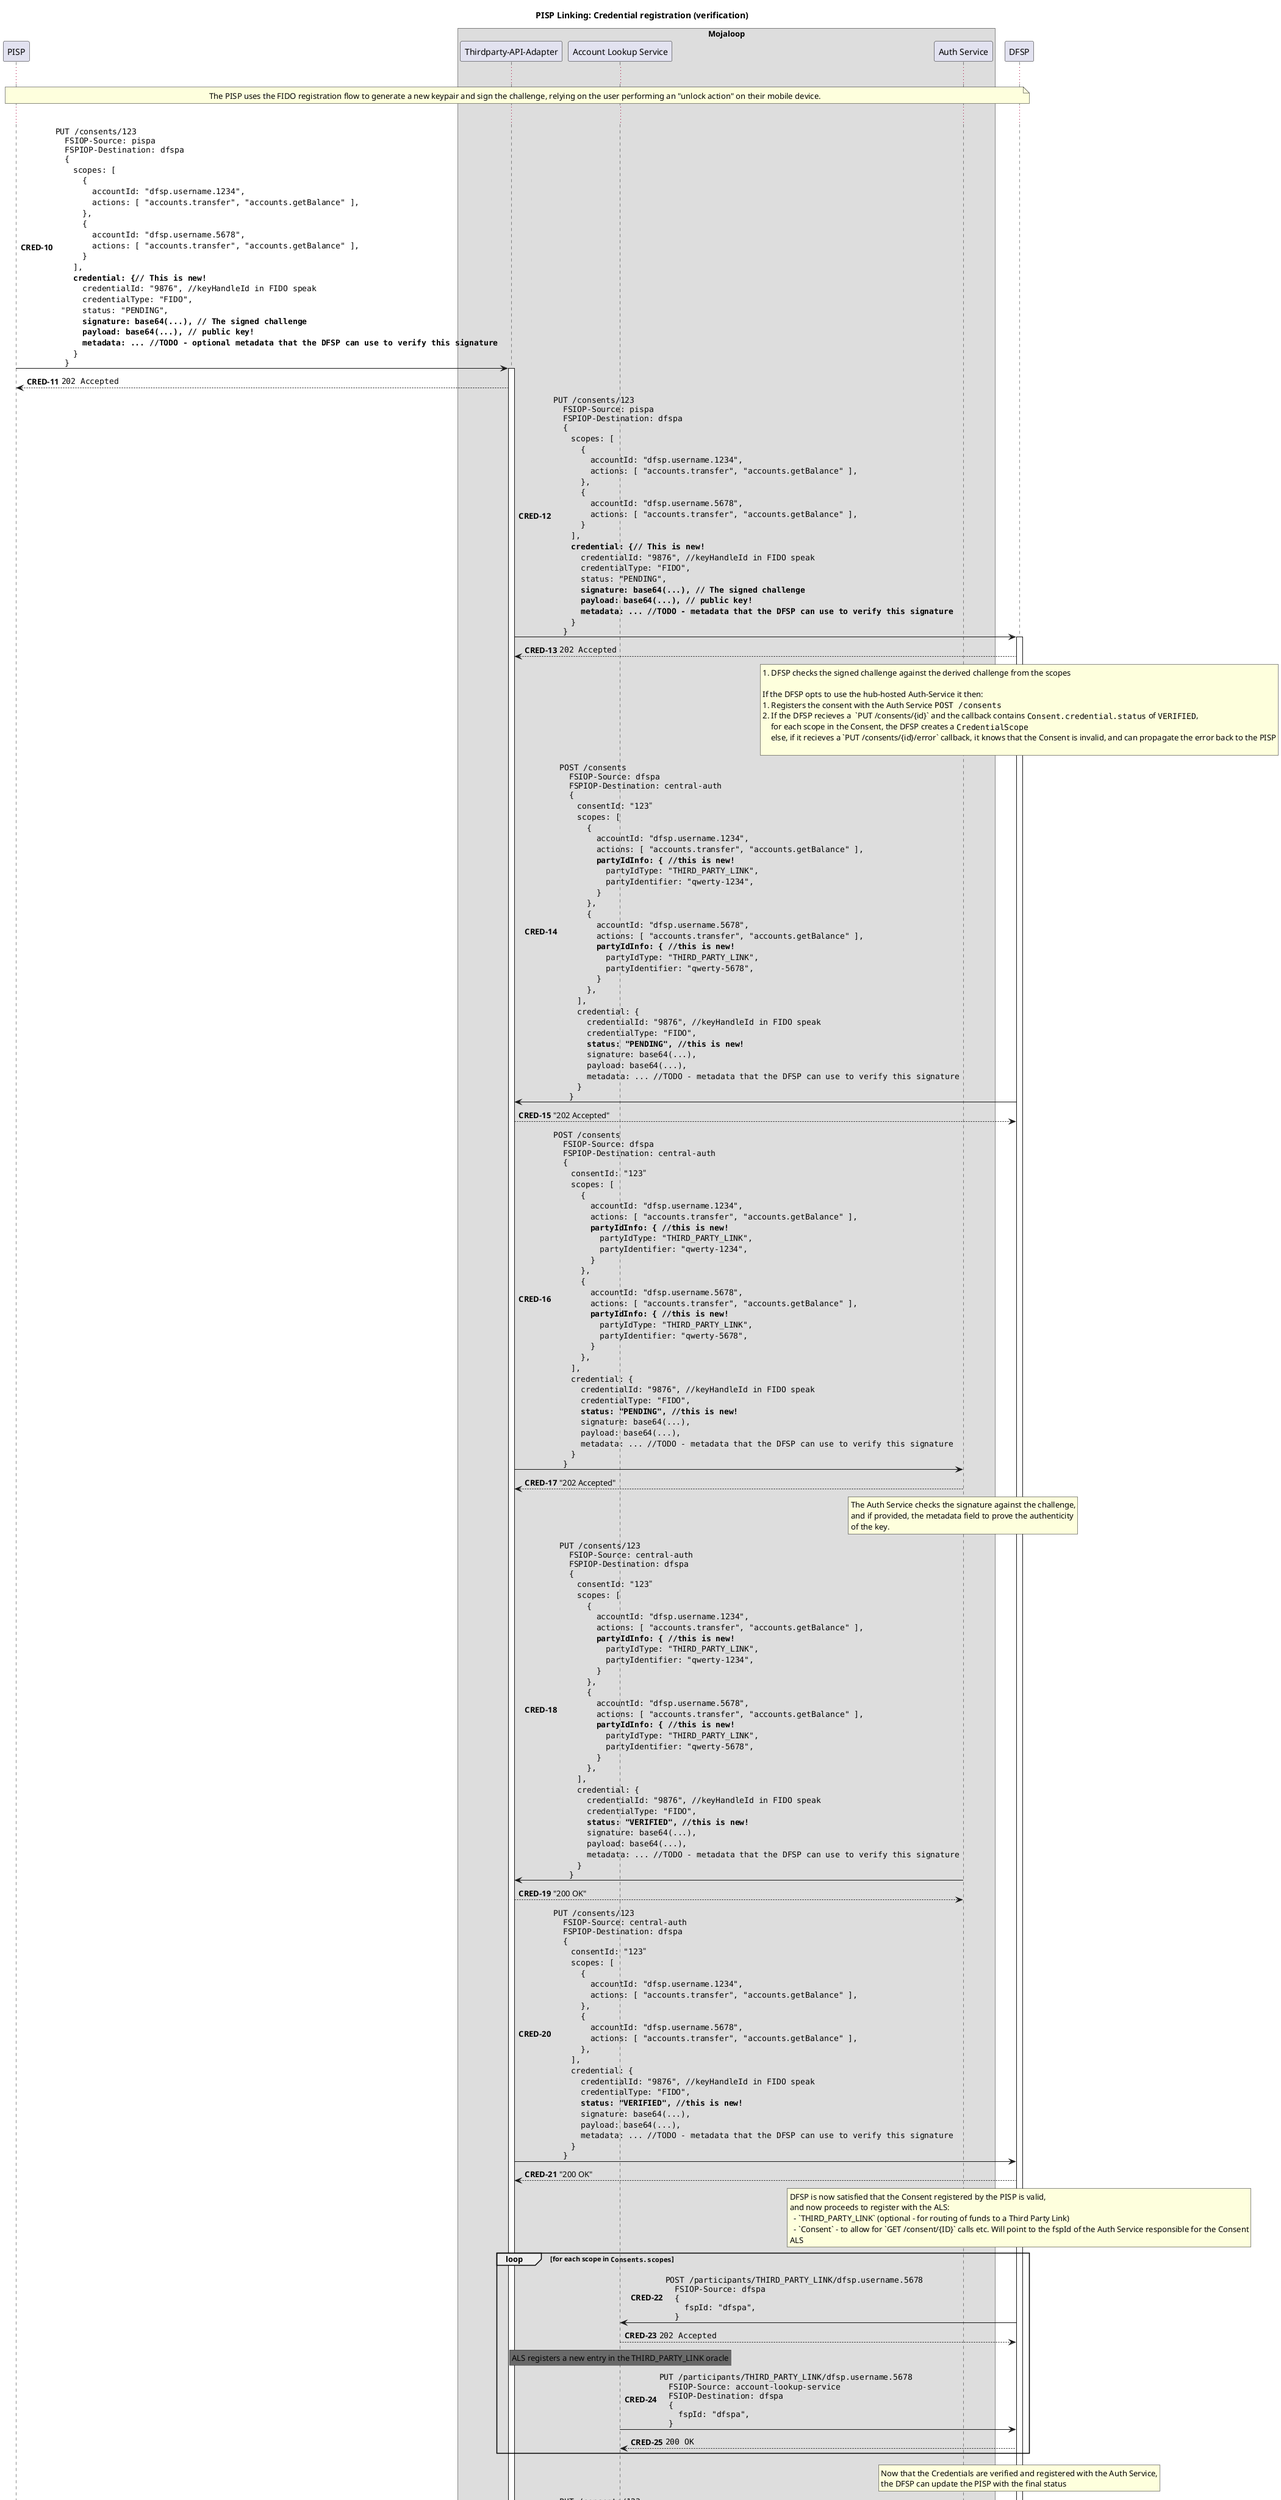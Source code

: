 @startuml

!pragma teoz true

title PISP Linking: Credential registration (verification)

participant "PISP" as PISP

box "Mojaloop"
    participant "Thirdparty-API-Adapter" as Switch
    participant "Account Lookup Service" as ALS
    participant "Auth Service" as Auth
end box

participant "DFSP" as DFSP

autonumber 10 "<b>CRED-#</b>"

...

note over PISP, DFSP
    The PISP uses the FIDO registration flow to generate a new keypair and sign the challenge, relying on the user performing an "unlock action" on their mobile device.
end note

...

PISP -> Switch ++: ""PUT /consents/123""\n\
""  FSIOP-Source: pispa""\n\
""  FSPIOP-Destination: dfspa""\n\
""  {""\n\
    ""  scopes: [""\n\
    ""    {""\n\
    ""      accountId: "dfsp.username.1234",""\n\
    ""      actions: [ "accounts.transfer", "accounts.getBalance" ],""\n\
    ""    },""\n\
    ""    {""\n\
    ""      accountId: "dfsp.username.5678",""\n\
    ""      actions: [ "accounts.transfer", "accounts.getBalance" ],""\n\
    ""    }""\n\
    ""  ],""\n\
    ""**  credential: {// This is new!**""\n\
    ""    credentialId: "9876", //keyHandleId in FIDO speak ""\n\
    ""    credentialType: "FIDO",""\n\
    ""    status: "PENDING",""\n\
    ""    **signature: base64(...), // The signed challenge**""\n\
    ""    **payload: base64(...), // public key!**""\n\
    ' Q3. Need to define this metadata better
    ""    **metadata: ... //TODO - optional metadata that the DFSP can use to verify this signature**""\n\
    ""  }""\n\
""  }""
Switch --> PISP: ""202 Accepted""
deactivate PISP


Switch -> DFSP ++: ""PUT /consents/123""\n\
""  FSIOP-Source: pispa""\n\
""  FSPIOP-Destination: dfspa""\n\
""  {""\n\
    ""  scopes: [""\n\
    ""    {""\n\
    ""      accountId: "dfsp.username.1234",""\n\
    ""      actions: [ "accounts.transfer", "accounts.getBalance" ],""\n\
    ""    },""\n\
    ""    {""\n\
    ""      accountId: "dfsp.username.5678",""\n\
    ""      actions: [ "accounts.transfer", "accounts.getBalance" ],""\n\
    ""    }""\n\
    ""  ],""\n\
    ""**  credential: {// This is new!**""\n\
    ""    credentialId: "9876", //keyHandleId in FIDO speak ""\n\
    ""    credentialType: "FIDO",""\n\
    ""    status: "PENDING",""\n\
    ""    **signature: base64(...), // The signed challenge**""\n\
    ""    **payload: base64(...), // public key!**""\n\
    ' Q3. Need to define this metadata better
    ""    **metadata: ... //TODO - metadata that the DFSP can use to verify this signature**""\n\
    ""  }""\n\
""  }""
DFSP --> Switch: ""202 Accepted""


rnote over DFSP
  1. DFSP checks the signed challenge against the derived challenge from the scopes

  If the DFSP opts to use the hub-hosted Auth-Service it then:
  1. Registers the consent with the Auth Service ""POST /consents""
  2. If the DFSP recieves a  `PUT /consents/{id}` and the callback contains ""Consent.credential.status"" of ""VERIFIED"",
      for each scope in the Consent, the DFSP creates a ""CredentialScope""
      else, if it recieves a `PUT /consents/{id}/error` callback, it knows that the Consent is invalid, and can propagate the error back to the PISP

end note


DFSP -> Switch: ""POST /consents"" \n\
""  FSIOP-Source: dfspa""\n\
""  FSPIOP-Destination: central-auth""\n\
""  {""\n\
    ""  consentId: "123"""\n\
    ""  scopes: [""\n\
    ""    {""\n\
    ""      accountId: "dfsp.username.1234",""\n\
    ""      actions: [ "accounts.transfer", "accounts.getBalance" ],""\n\
    ""      **partyIdInfo: { //this is new!** ""\n\
    ""        partyIdType: "THIRD_PARTY_LINK",""\n\
    ""        partyIdentifier: "qwerty-1234",""\n\
    ""      }""\n\
    ""    },""\n\
    ""    {""\n\
    ""      accountId: "dfsp.username.5678",""\n\
    ""      actions: [ "accounts.transfer", "accounts.getBalance" ],""\n\
    ""      **partyIdInfo: { //this is new!** ""\n\
    ""        partyIdType: "THIRD_PARTY_LINK",""\n\
    ""        partyIdentifier: "qwerty-5678",""\n\
    ""      }""\n\
    ""    },""\n\
    ""  ],""\n\
    ""  credential: {""\n\
    ""    credentialId: "9876", //keyHandleId in FIDO speak ""\n\
    ""    credentialType: "FIDO",""\n\
    ""    **status: "PENDING", //this is new!** ""\n\
    ""    signature: base64(...),""\n\
    ""    payload: base64(...),""\n\
    ' Q3. Need to define this metadata better
    ""    metadata: ... //TODO - metadata that the DFSP can use to verify this signature""\n\
    ""  }""\n\
""  }""

Switch --> DFSP: "202 Accepted"


Switch -> Auth: ""POST /consents"" \n\
""  FSIOP-Source: dfspa""\n\
""  FSPIOP-Destination: central-auth""\n\
""  {""\n\
    ""  consentId: "123"""\n\
    ""  scopes: [""\n\
    ""    {""\n\
    ""      accountId: "dfsp.username.1234",""\n\
    ""      actions: [ "accounts.transfer", "accounts.getBalance" ],""\n\
    ""      **partyIdInfo: { //this is new!** ""\n\
    ""        partyIdType: "THIRD_PARTY_LINK",""\n\
    ""        partyIdentifier: "qwerty-1234",""\n\
    ""      }""\n\
    ""    },""\n\
    ""    {""\n\
    ""      accountId: "dfsp.username.5678",""\n\
    ""      actions: [ "accounts.transfer", "accounts.getBalance" ],""\n\
    ""      **partyIdInfo: { //this is new!** ""\n\
    ""        partyIdType: "THIRD_PARTY_LINK",""\n\
    ""        partyIdentifier: "qwerty-5678",""\n\
    ""      }""\n\
    ""    },""\n\
    ""  ],""\n\
    ""  credential: {""\n\
    ""    credentialId: "9876", //keyHandleId in FIDO speak ""\n\
    ""    credentialType: "FIDO",""\n\
    ""    **status: "PENDING", //this is new!** ""\n\
    ""    signature: base64(...),""\n\
    ""    payload: base64(...),""\n\
    ' Q3. Need to define this metadata better
    ""    metadata: ... //TODO - metadata that the DFSP can use to verify this signature""\n\
    ""  }""\n\
""  }""

Auth --> Switch: "202 Accepted"


rnote over Auth
  The Auth Service checks the signature against the challenge,
  and if provided, the metadata field to prove the authenticity
  of the key.
end note


Auth -> Switch: ""PUT /consents/123"" \n\
""  FSIOP-Source: central-auth""\n\
""  FSPIOP-Destination: dfspa""\n\
""  {""\n\
    ""  consentId: "123"""\n\
    ""  scopes: [""\n\
    ""    {""\n\
    ""      accountId: "dfsp.username.1234",""\n\
    ""      actions: [ "accounts.transfer", "accounts.getBalance" ],""\n\
    ""      **partyIdInfo: { //this is new!** ""\n\
    ""        partyIdType: "THIRD_PARTY_LINK",""\n\
    ""        partyIdentifier: "qwerty-1234",""\n\
    ""      }""\n\
    ""    },""\n\
    ""    {""\n\
    ""      accountId: "dfsp.username.5678",""\n\
    ""      actions: [ "accounts.transfer", "accounts.getBalance" ],""\n\
    ""      **partyIdInfo: { //this is new!** ""\n\
    ""        partyIdType: "THIRD_PARTY_LINK",""\n\
    ""        partyIdentifier: "qwerty-5678",""\n\
    ""      }""\n\
    ""    },""\n\
    ""  ],""\n\
    ""  credential: {""\n\
    ""    credentialId: "9876", //keyHandleId in FIDO speak ""\n\
    ""    credentialType: "FIDO",""\n\
    ""    **status: "VERIFIED", //this is new!** ""\n\
    ""    signature: base64(...),""\n\
    ""    payload: base64(...),""\n\
    ' Q3. Need to define this metadata better
    ""    metadata: ... //TODO - metadata that the DFSP can use to verify this signature""\n\
    ""  }""\n\
""  }""

Switch --> Auth: "200 OK"

Switch -> DFSP: ""PUT /consents/123"" \n\
""  FSIOP-Source: central-auth""\n\
""  FSPIOP-Destination: dfspa""\n\
""  {""\n\
    ""  consentId: "123"""\n\
    ""  scopes: [""\n\
    ""    {""\n\
    ""      accountId: "dfsp.username.1234",""\n\
    ""      actions: [ "accounts.transfer", "accounts.getBalance" ],""\n\
    ""    },""\n\
    ""    {""\n\
    ""      accountId: "dfsp.username.5678",""\n\
    ""      actions: [ "accounts.transfer", "accounts.getBalance" ],""\n\
    ""    },""\n\
    ""  ],""\n\
    ""  credential: {""\n\
    ""    credentialId: "9876", //keyHandleId in FIDO speak ""\n\
    ""    credentialType: "FIDO",""\n\
    ""    **status: "VERIFIED", //this is new!** ""\n\
    ""    signature: base64(...),""\n\
    ""    payload: base64(...),""\n\
    ' Q3. Need to define this metadata better
    ""    metadata: ... //TODO - metadata that the DFSP can use to verify this signature""\n\
    ""  }""\n\
""  }""
DFSP --> Switch: "200 OK"

rnote over DFSP
  DFSP is now satisfied that the Consent registered by the PISP is valid,
  and now proceeds to register with the ALS:
    - `THIRD_PARTY_LINK` (optional - for routing of funds to a Third Party Link)
    - `Consent` - to allow for `GET /consent/{ID}` calls etc. Will point to the fspId of the Auth Service responsible for the Consent
  ALS
end note

loop for each scope in ""Consents.scopes""

DFSP -> ALS: ""POST /participants/THIRD_PARTY_LINK/dfsp.username.5678"" \n\
""  FSIOP-Source: dfspa""\n\
""  {""\n\
""    fspId: "dfspa",""\n\
""  }""
ALS --> DFSP: ""202 Accepted""

rnote over ALS #DimGray
  ALS registers a new entry in the THIRD_PARTY_LINK oracle
end note

ALS -> DFSP: ""PUT /participants/THIRD_PARTY_LINK/dfsp.username.5678"" \n\
""  FSIOP-Source: account-lookup-service""\n\
""  FSIOP-Destination: dfspa""\n\
""  {""\n\
""    fspId: "dfspa",""\n\
""  }""
DFSP --> ALS: ""200 OK""
end


rnote over DFSP
  Now that the Credentials are verified and registered with the Auth Service,
  the DFSP can update the PISP with the final status
end note

DFSP -> Switch: ""PUT /consents/123""\n\
""  FSIOP-Source: dfspa""\n\
""  FSPIOP-Destination: pispa""\n\
""  {""\n\
    ""  scopes: [""\n\
    ""    {""\n\
    ""      accountId: "dfsp.username.1234",""\n\
    ""      actions: [ "accounts.transfer", "accounts.getBalance" ],""\n\
    ""    },""\n\
    ""    {""\n\
    ""      accountId: "dfsp.username.5678",""\n\
    ""      actions: [ "accounts.transfer", "accounts.getBalance" ],""\n\
    ""    },""\n\
    ""  ],""\n\
    ""  credential: {""\n\
    ""    credentialId: "9876", //keyHandleId in FIDO speak ""\n\
    ""    credentialType: "FIDO",""\n\
    ""    **status: "VERIFIED", //this is new!** ""\n\
    ""    signature: base64(...),""\n\
    ""    payload: base64(...),""\n\
    ' Q3. Need to define this metadata better
    ""    metadata: ... //TODO - metadata that the DFSP can use to verify this signature""\n\
    ""  }""\n\
""  }""
DFSP --> Switch: ""200 OK""

Switch -> PISP ++: ""PUT /consents/123""\n\
""  FSIOP-Source: dfspa""\n\
""  FSPIOP-Destination: pispa""\n\
""  {""\n\
    ""  scopes: [""\n\
    ""    {""\n\
    ""      accountId: "dfsp.username.1234",""\n\
    ""      actions: [ "accounts.transfer", "accounts.getBalance" ],""\n\
    ""    },""\n\
    ""    {""\n\
    ""      accountId: "dfsp.username.5678",""\n\
    ""      actions: [ "accounts.transfer", "accounts.getBalance" ],""\n\
    ""    },""\n\
    ""  ],""\n\
    ""  credential: {""\n\
    ""    credentialId: "9876", //keyHandleId in FIDO speak ""\n\
    ""    credentialType: "FIDO",""\n\
    ""    **status: "VERIFIED", //this is new!** ""\n\
    ""    signature: base64(...),""\n\
    ""    payload: base64(...),""\n\
    ' Q3. Need to define this metadata better
    ""    metadata: ... //TODO - metadata that the DFSP can use to verify this signature""\n\
    ""  }""\n\
""  }""
PISP --> Switch: ""200 OK""


note over PISP, DFSP
  Now we have a new identifier that the PISP can use to initiate transactions, a registered credential, and that credential is stored in the auth-service
end note


@enduml
